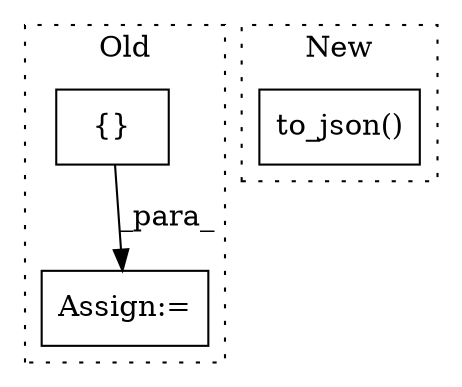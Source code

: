 digraph G {
subgraph cluster0 {
1 [label="{}" a="95" s="1627,1689" l="1,1" shape="box"];
3 [label="Assign:=" a="68" s="1623" l="3" shape="box"];
label = "Old";
style="dotted";
}
subgraph cluster1 {
2 [label="to_json()" a="75" s="1156,1176" l="13,1" shape="box"];
label = "New";
style="dotted";
}
1 -> 3 [label="_para_"];
}